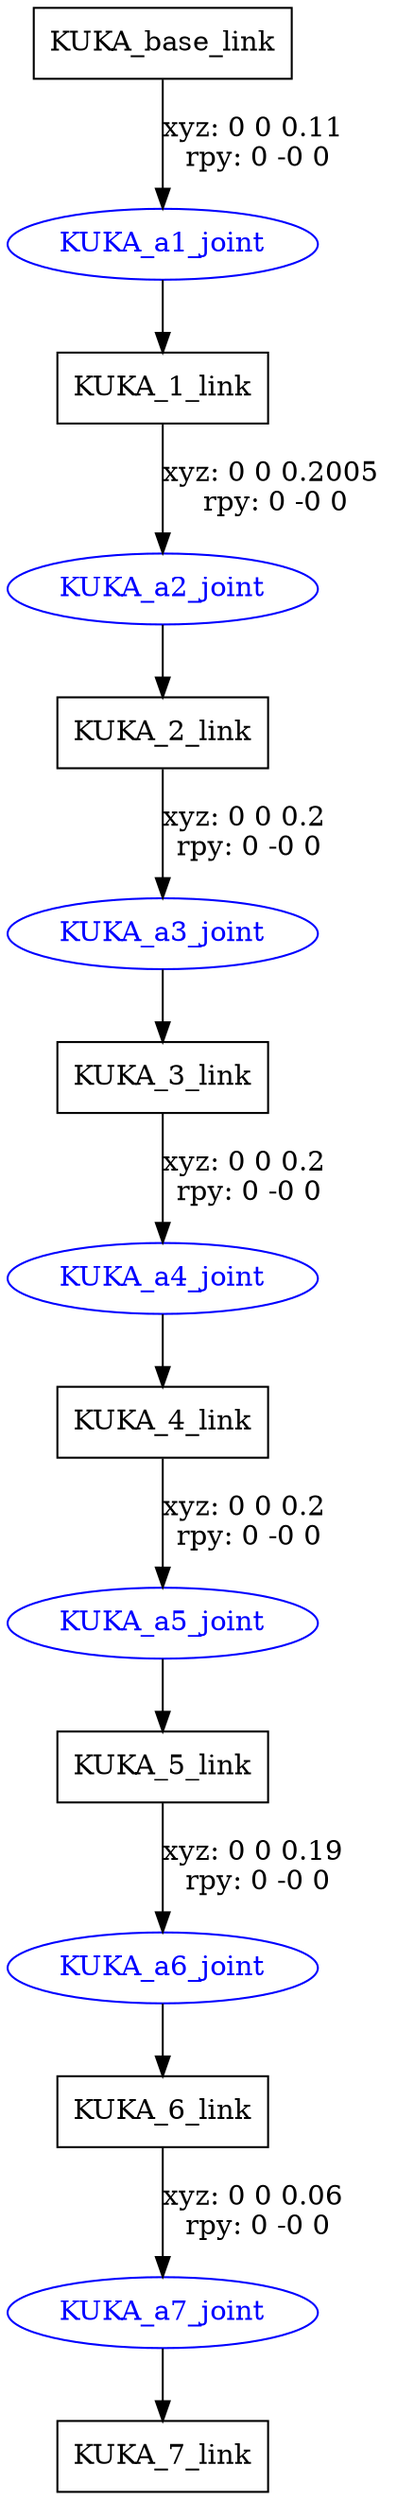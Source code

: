 digraph G {
node [shape=box];
"KUKA_base_link" [label="KUKA_base_link"];
"KUKA_1_link" [label="KUKA_1_link"];
"KUKA_2_link" [label="KUKA_2_link"];
"KUKA_3_link" [label="KUKA_3_link"];
"KUKA_4_link" [label="KUKA_4_link"];
"KUKA_5_link" [label="KUKA_5_link"];
"KUKA_6_link" [label="KUKA_6_link"];
"KUKA_7_link" [label="KUKA_7_link"];
node [shape=ellipse, color=blue, fontcolor=blue];
"KUKA_base_link" -> "KUKA_a1_joint" [label="xyz: 0 0 0.11 \nrpy: 0 -0 0"]
"KUKA_a1_joint" -> "KUKA_1_link"
"KUKA_1_link" -> "KUKA_a2_joint" [label="xyz: 0 0 0.2005 \nrpy: 0 -0 0"]
"KUKA_a2_joint" -> "KUKA_2_link"
"KUKA_2_link" -> "KUKA_a3_joint" [label="xyz: 0 0 0.2 \nrpy: 0 -0 0"]
"KUKA_a3_joint" -> "KUKA_3_link"
"KUKA_3_link" -> "KUKA_a4_joint" [label="xyz: 0 0 0.2 \nrpy: 0 -0 0"]
"KUKA_a4_joint" -> "KUKA_4_link"
"KUKA_4_link" -> "KUKA_a5_joint" [label="xyz: 0 0 0.2 \nrpy: 0 -0 0"]
"KUKA_a5_joint" -> "KUKA_5_link"
"KUKA_5_link" -> "KUKA_a6_joint" [label="xyz: 0 0 0.19 \nrpy: 0 -0 0"]
"KUKA_a6_joint" -> "KUKA_6_link"
"KUKA_6_link" -> "KUKA_a7_joint" [label="xyz: 0 0 0.06 \nrpy: 0 -0 0"]
"KUKA_a7_joint" -> "KUKA_7_link"
}
